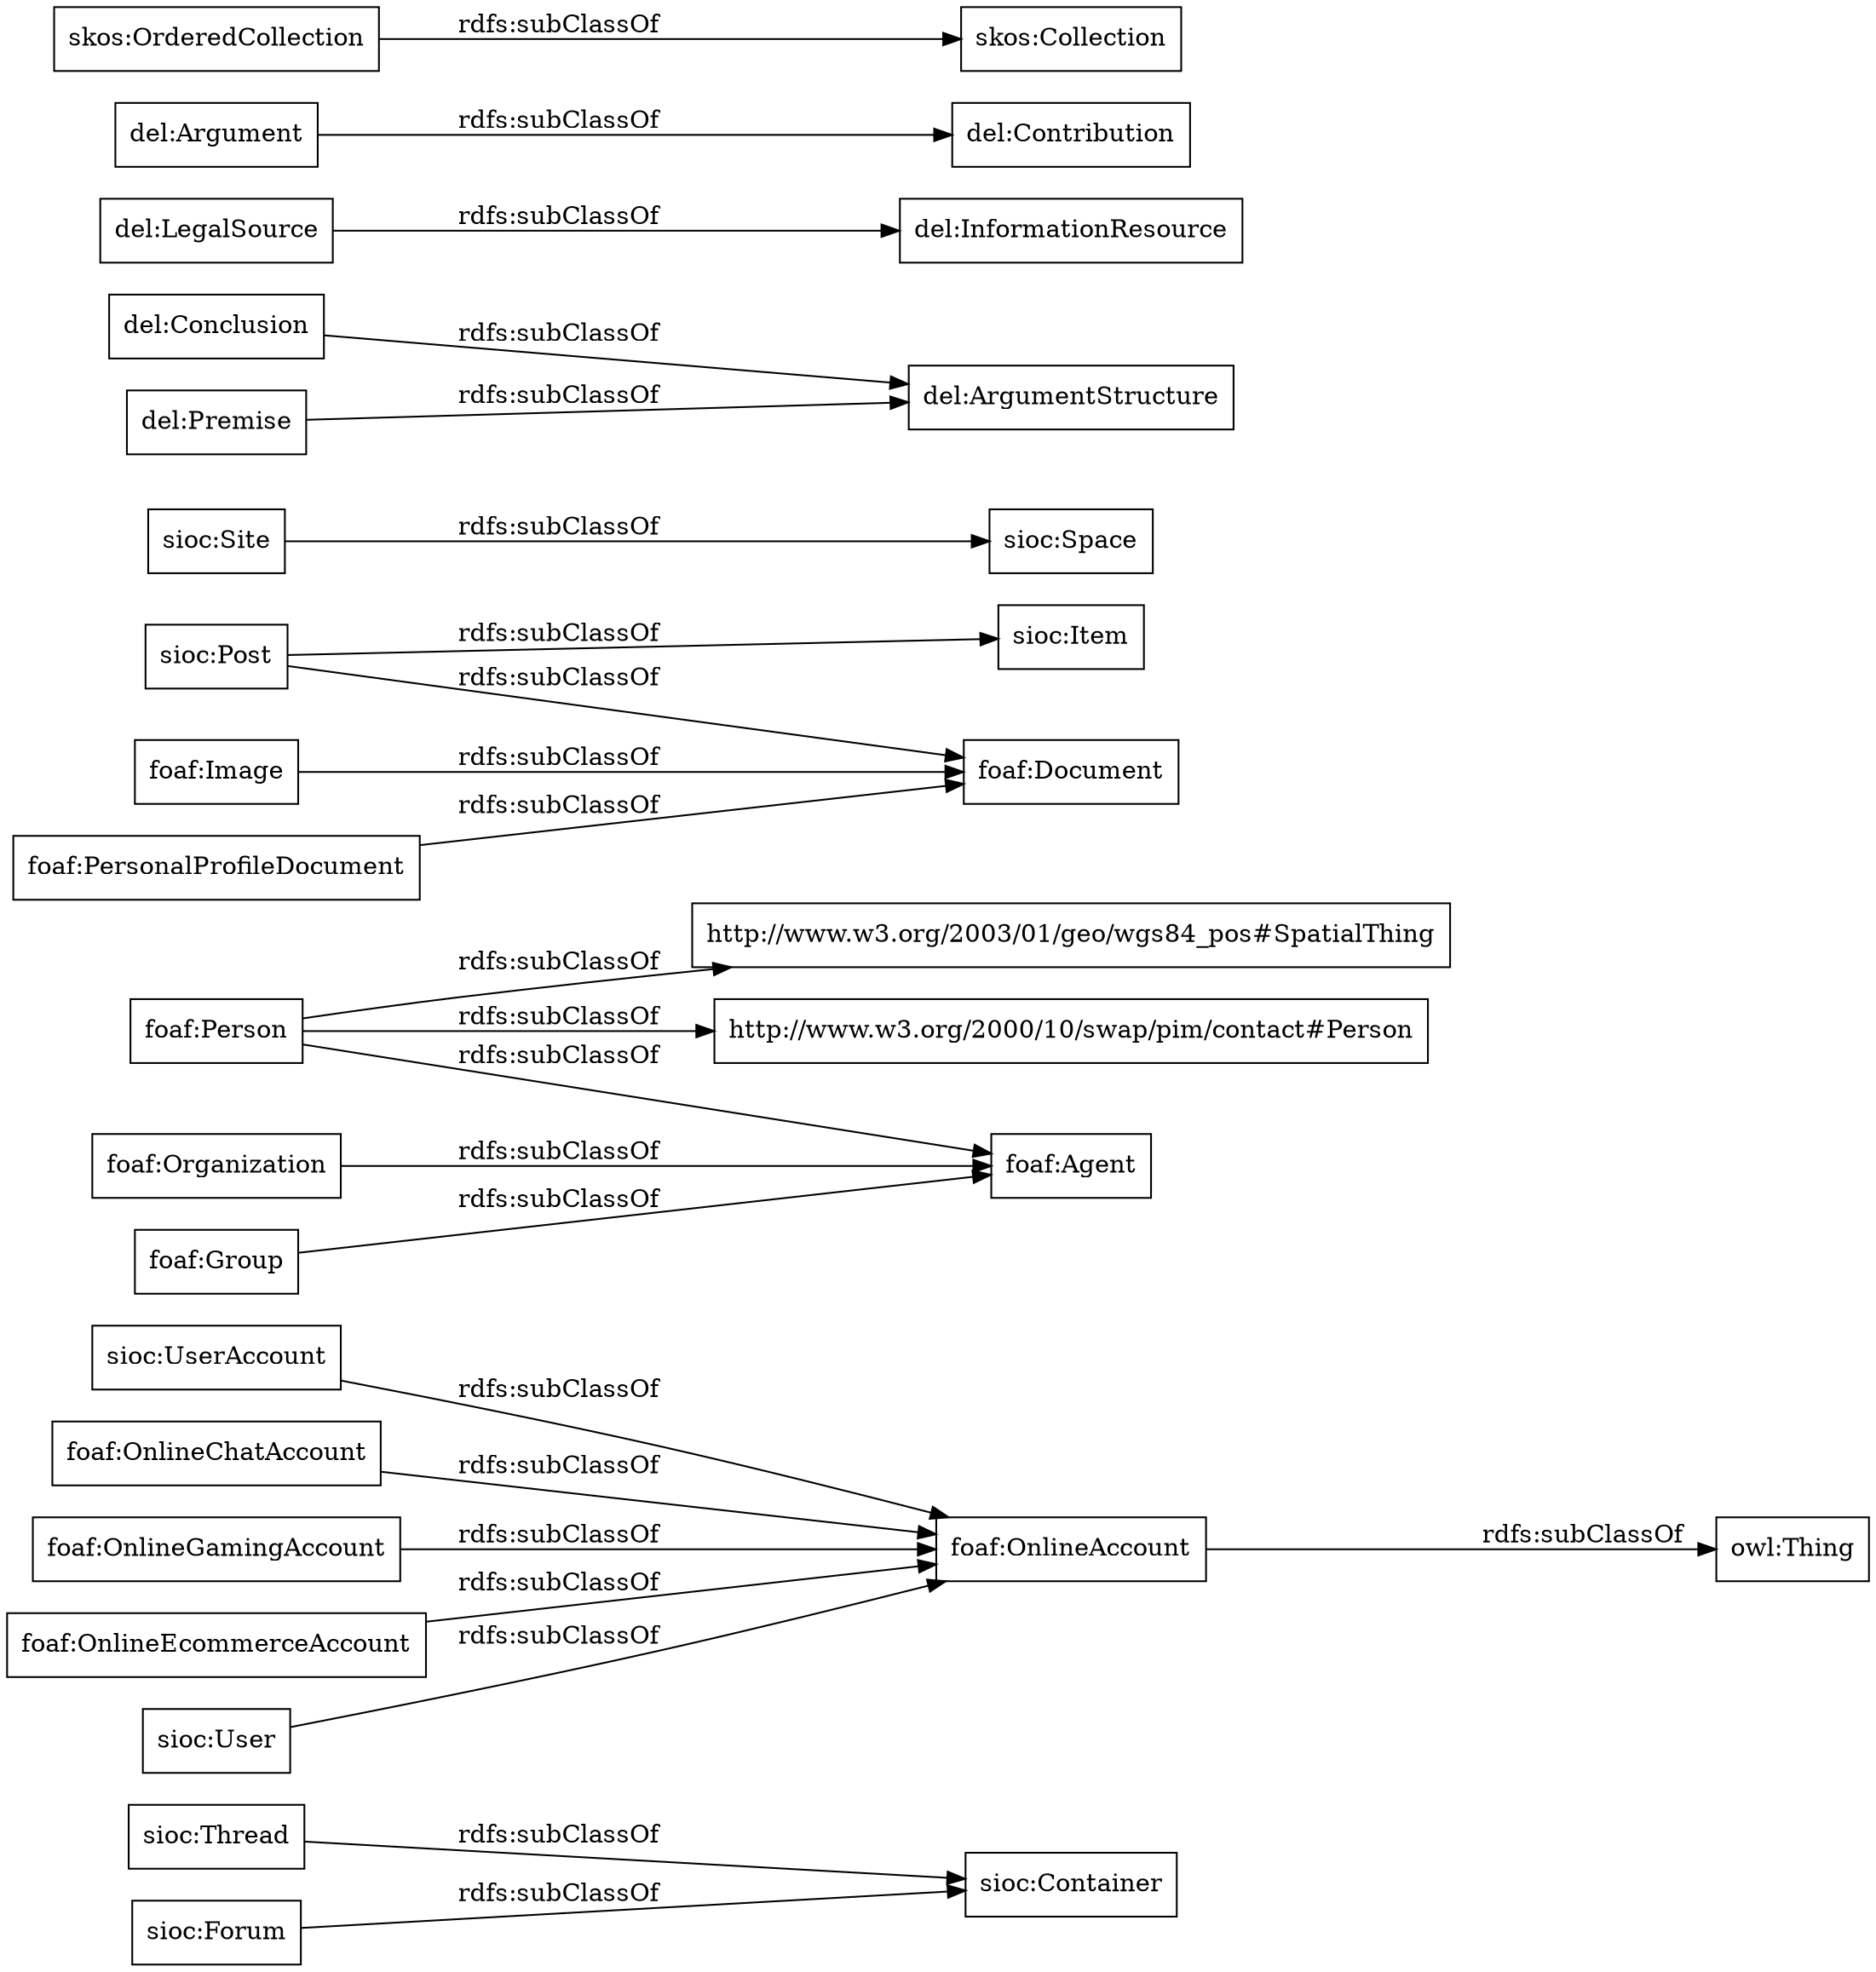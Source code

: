 digraph ar2dtool_diagram { 
rankdir=LR;
size="1000"
node [shape = rectangle, color="black"]; "sioc:Thread" "sioc:UserAccount" "foaf:Agent" "sioc:Post" "sioc:Item" "sioc:Space" "foaf:Document" "sioc:Site" "foaf:OnlineAccount" "sioc:Container" "sioc:Forum" "del:Conclusion" "del:LegalSource" "del:Argument" "del:InformationResource" "del:Contribution" "del:ArgumentStructure" "del:Premise" "foaf:Image" "foaf:Person" "foaf:PersonalProfileDocument" "foaf:OnlineChatAccount" "foaf:OnlineGamingAccount" "foaf:Organization" "foaf:Group" "foaf:OnlineEcommerceAccount" "skos:OrderedCollection" "skos:Collection" ; /*classes style*/
	"del:Conclusion" -> "del:ArgumentStructure" [ label = "rdfs:subClassOf" ];
	"sioc:Thread" -> "sioc:Container" [ label = "rdfs:subClassOf" ];
	"del:Premise" -> "del:ArgumentStructure" [ label = "rdfs:subClassOf" ];
	"foaf:OnlineGamingAccount" -> "foaf:OnlineAccount" [ label = "rdfs:subClassOf" ];
	"sioc:User" -> "foaf:OnlineAccount" [ label = "rdfs:subClassOf" ];
	"foaf:PersonalProfileDocument" -> "foaf:Document" [ label = "rdfs:subClassOf" ];
	"foaf:Group" -> "foaf:Agent" [ label = "rdfs:subClassOf" ];
	"foaf:OnlineChatAccount" -> "foaf:OnlineAccount" [ label = "rdfs:subClassOf" ];
	"del:LegalSource" -> "del:InformationResource" [ label = "rdfs:subClassOf" ];
	"foaf:Image" -> "foaf:Document" [ label = "rdfs:subClassOf" ];
	"foaf:Person" -> "http://www.w3.org/2003/01/geo/wgs84_pos#SpatialThing" [ label = "rdfs:subClassOf" ];
	"foaf:Person" -> "http://www.w3.org/2000/10/swap/pim/contact#Person" [ label = "rdfs:subClassOf" ];
	"foaf:Person" -> "foaf:Agent" [ label = "rdfs:subClassOf" ];
	"sioc:Forum" -> "sioc:Container" [ label = "rdfs:subClassOf" ];
	"sioc:Post" -> "foaf:Document" [ label = "rdfs:subClassOf" ];
	"sioc:Post" -> "sioc:Item" [ label = "rdfs:subClassOf" ];
	"skos:OrderedCollection" -> "skos:Collection" [ label = "rdfs:subClassOf" ];
	"del:Argument" -> "del:Contribution" [ label = "rdfs:subClassOf" ];
	"foaf:Organization" -> "foaf:Agent" [ label = "rdfs:subClassOf" ];
	"foaf:OnlineAccount" -> "owl:Thing" [ label = "rdfs:subClassOf" ];
	"sioc:UserAccount" -> "foaf:OnlineAccount" [ label = "rdfs:subClassOf" ];
	"sioc:Site" -> "sioc:Space" [ label = "rdfs:subClassOf" ];
	"foaf:OnlineEcommerceAccount" -> "foaf:OnlineAccount" [ label = "rdfs:subClassOf" ];

}

